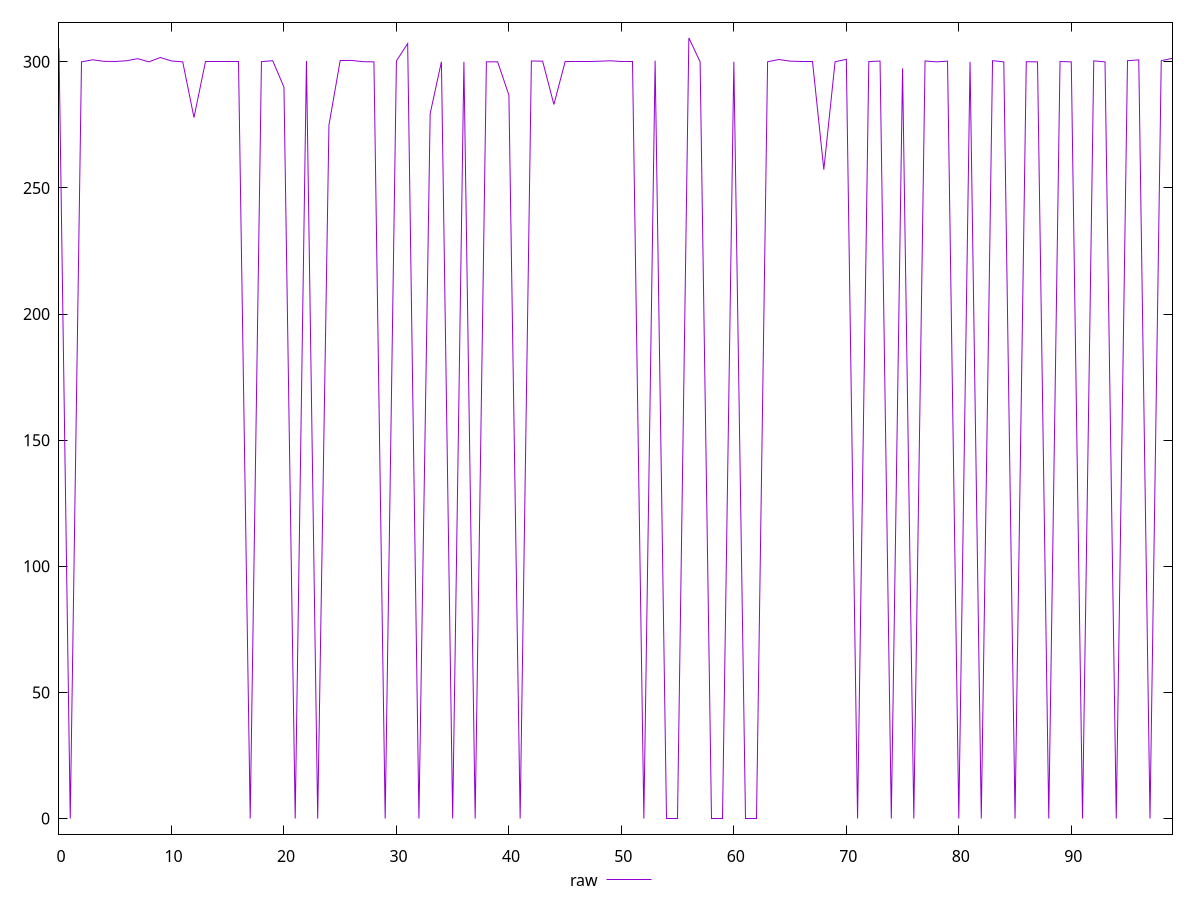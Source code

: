 reset

$raw <<EOF
0 305.266
1 0
2 300
3 300.824
4 300.198
5 300.146
6 300.434
7 301.25
8 300
9 301.726
10 300.35
11 300
12 277.9140000343323
13 300
14 300
15 300
16 300
17 0
18 300.066
19 300.468
20 289.9759998321533
21 0
22 300.352
23 0
24 274.9150004386902
25 300.508
26 300.574
27 300.07
28 300
29 0
30 300.372
31 307.266
32 0
33 279.4720001220703
34 300.036
35 0
36 300
37 0
38 300.006
39 300
40 286.8100004196167
41 0
42 300.332
43 300.272
44 283.0959997177124
45 300.116
46 300
47 300
48 300.234
49 300.432
50 300
51 300
52 0
53 300.428
54 0
55 0
56 309.492
57 300
58 0
59 0
60 300.03
61 0
62 0
63 300.036
64 300.924
65 300.278
66 300
67 300
68 257.268000125885
69 300.02
70 301.022
71 0
72 300.128
73 300.306
74 0
75 297.375
76 0
77 300.36
78 300
79 300.276
80 0
81 300
82 0
83 300.462
84 300
85 0
86 300.048
87 300
88 0
89 300.124
90 300
91 0
92 300.382
93 300
94 0
95 300.454
96 300.774
97 0
98 300.462
99 301.416
EOF

set key outside below
set xrange [0:99]
set yrange [-6.18984:315.68184]
set trange [-6.18984:315.68184]
set terminal svg size 640, 500 enhanced background rgb 'white'
set output "report_00018_2021-02-10T15-25-16.877Z/uses-rel-preconnect/samples/pages/raw/values.svg"

plot $raw title "raw" with line

reset
